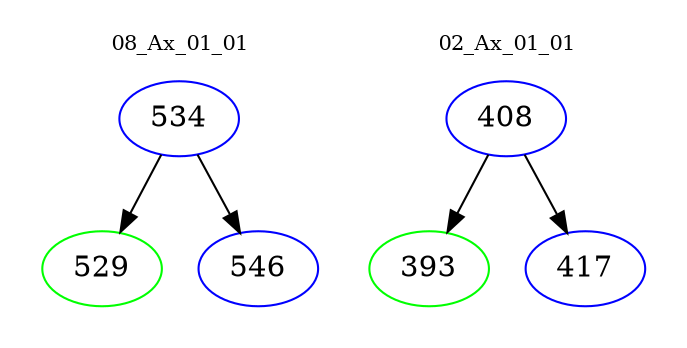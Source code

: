 digraph{
subgraph cluster_0 {
color = white
label = "08_Ax_01_01";
fontsize=10;
T0_534 [label="534", color="blue"]
T0_534 -> T0_529 [color="black"]
T0_529 [label="529", color="green"]
T0_534 -> T0_546 [color="black"]
T0_546 [label="546", color="blue"]
}
subgraph cluster_1 {
color = white
label = "02_Ax_01_01";
fontsize=10;
T1_408 [label="408", color="blue"]
T1_408 -> T1_393 [color="black"]
T1_393 [label="393", color="green"]
T1_408 -> T1_417 [color="black"]
T1_417 [label="417", color="blue"]
}
}
